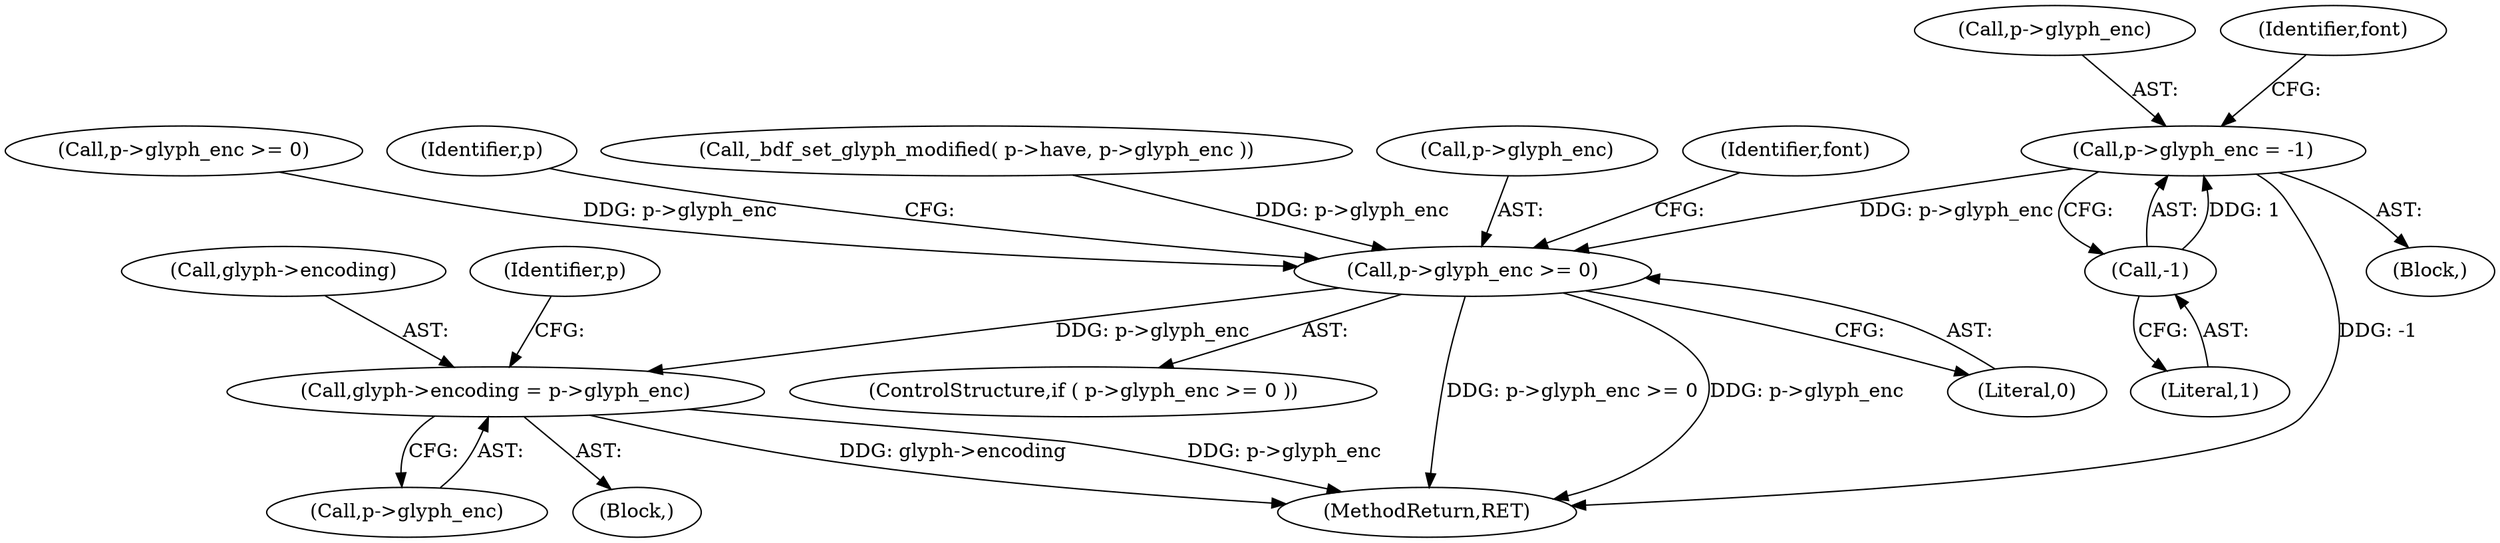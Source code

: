 digraph "0_savannah_07bdb6e289c7954e2a533039dc93c1c136099d2d@pointer" {
"1000612" [label="(Call,p->glyph_enc = -1)"];
"1000616" [label="(Call,-1)"];
"1000632" [label="(Call,p->glyph_enc >= 0)"];
"1000683" [label="(Call,glyph->encoding = p->glyph_enc)"];
"1000613" [label="(Call,p->glyph_enc)"];
"1000597" [label="(Call,p->glyph_enc >= 0)"];
"1000701" [label="(Identifier,p)"];
"1000687" [label="(Call,p->glyph_enc)"];
"1000612" [label="(Call,p->glyph_enc = -1)"];
"1000620" [label="(Identifier,font)"];
"1000632" [label="(Call,p->glyph_enc >= 0)"];
"1000617" [label="(Literal,1)"];
"1000631" [label="(ControlStructure,if ( p->glyph_enc >= 0 ))"];
"1001568" [label="(MethodReturn,RET)"];
"1000684" [label="(Call,glyph->encoding)"];
"1000636" [label="(Literal,0)"];
"1000624" [label="(Call,_bdf_set_glyph_modified( p->have, p->glyph_enc ))"];
"1000683" [label="(Call,glyph->encoding = p->glyph_enc)"];
"1000692" [label="(Identifier,p)"];
"1000633" [label="(Call,p->glyph_enc)"];
"1000616" [label="(Call,-1)"];
"1000611" [label="(Block,)"];
"1000637" [label="(Block,)"];
"1000641" [label="(Identifier,font)"];
"1000612" -> "1000611"  [label="AST: "];
"1000612" -> "1000616"  [label="CFG: "];
"1000613" -> "1000612"  [label="AST: "];
"1000616" -> "1000612"  [label="AST: "];
"1000620" -> "1000612"  [label="CFG: "];
"1000612" -> "1001568"  [label="DDG: -1"];
"1000616" -> "1000612"  [label="DDG: 1"];
"1000612" -> "1000632"  [label="DDG: p->glyph_enc"];
"1000616" -> "1000617"  [label="CFG: "];
"1000617" -> "1000616"  [label="AST: "];
"1000632" -> "1000631"  [label="AST: "];
"1000632" -> "1000636"  [label="CFG: "];
"1000633" -> "1000632"  [label="AST: "];
"1000636" -> "1000632"  [label="AST: "];
"1000641" -> "1000632"  [label="CFG: "];
"1000701" -> "1000632"  [label="CFG: "];
"1000632" -> "1001568"  [label="DDG: p->glyph_enc >= 0"];
"1000632" -> "1001568"  [label="DDG: p->glyph_enc"];
"1000597" -> "1000632"  [label="DDG: p->glyph_enc"];
"1000624" -> "1000632"  [label="DDG: p->glyph_enc"];
"1000632" -> "1000683"  [label="DDG: p->glyph_enc"];
"1000683" -> "1000637"  [label="AST: "];
"1000683" -> "1000687"  [label="CFG: "];
"1000684" -> "1000683"  [label="AST: "];
"1000687" -> "1000683"  [label="AST: "];
"1000692" -> "1000683"  [label="CFG: "];
"1000683" -> "1001568"  [label="DDG: glyph->encoding"];
"1000683" -> "1001568"  [label="DDG: p->glyph_enc"];
}
